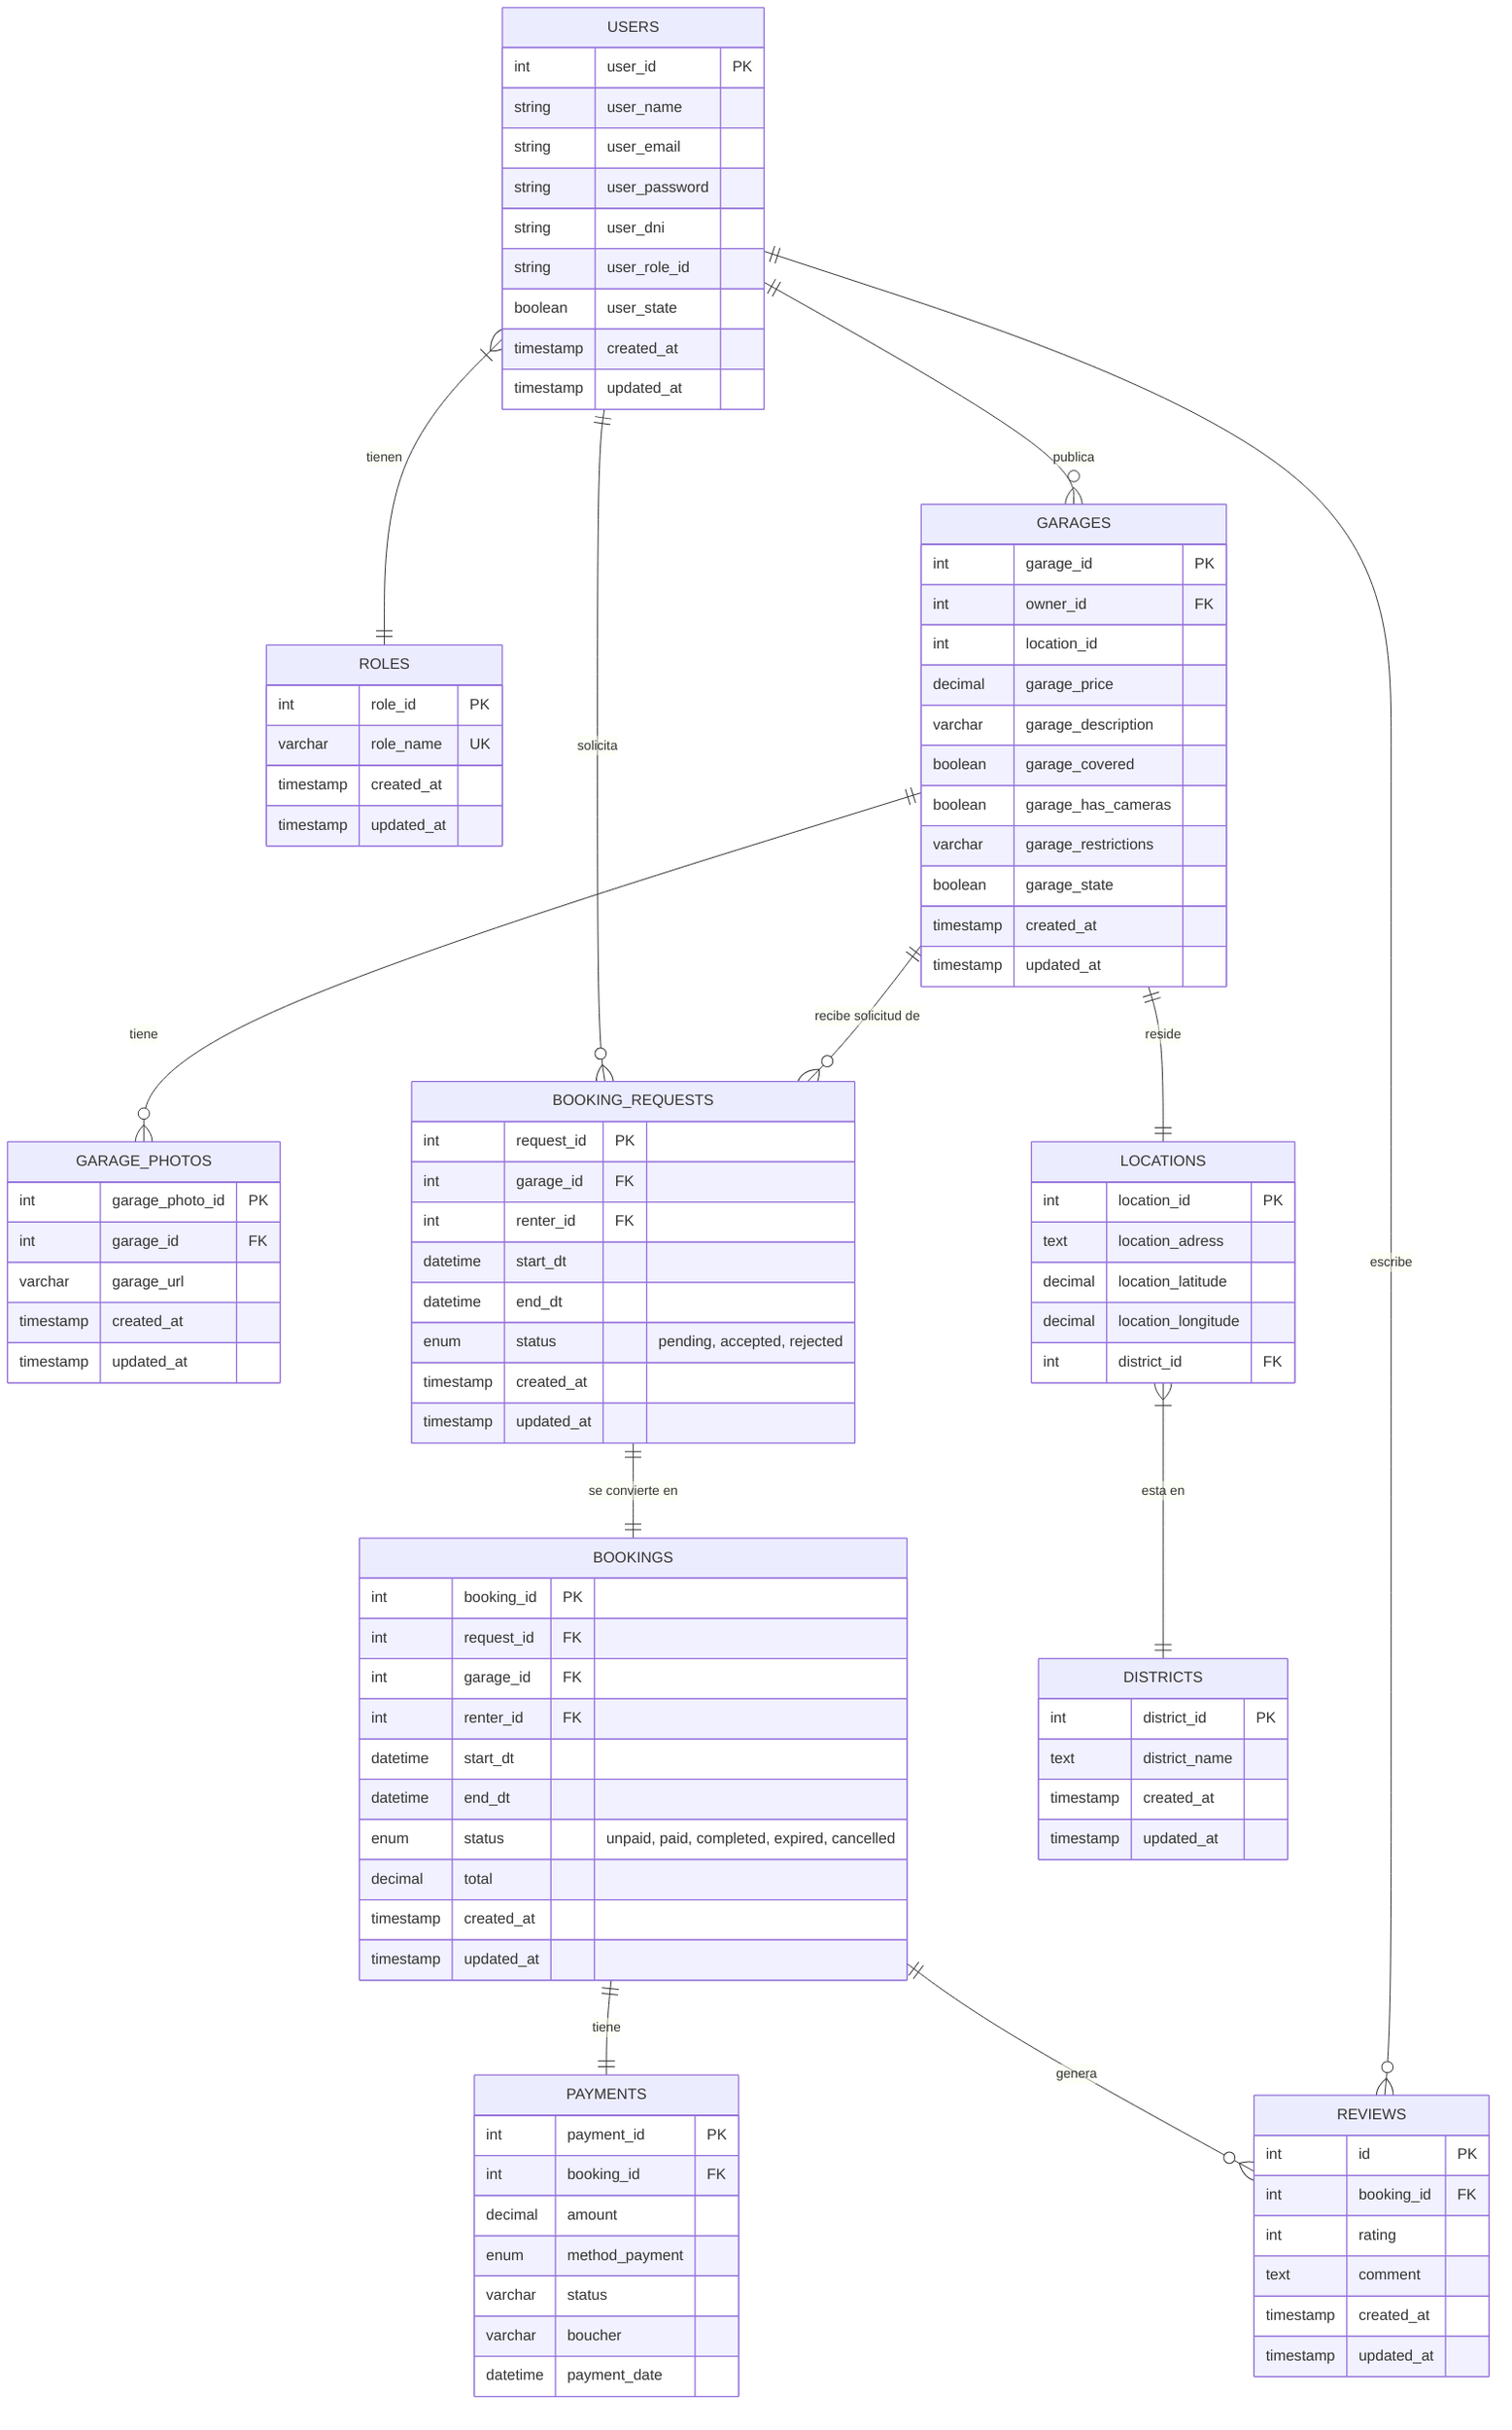 erDiagram
    USERS {
        int user_id PK
        string user_name
        string user_email
        string user_password
        string user_dni
        string user_role_id
        boolean user_state
        timestamp created_at
        timestamp updated_at
    }

    ROLES {
        int role_id PK
        varchar role_name UK
        timestamp created_at
        timestamp updated_at
    }

    GARAGES {
        int garage_id PK
        int owner_id FK
        int location_id
        decimal garage_price
        varchar garage_description
        boolean garage_covered
        boolean garage_has_cameras
        varchar garage_restrictions
        boolean garage_state
        timestamp created_at
        timestamp updated_at
    }

    GARAGE_PHOTOS {
        int garage_photo_id PK
        int garage_id FK
        varchar garage_url
        timestamp created_at
        timestamp updated_at
    }

    BOOKING_REQUESTS {
        int request_id PK
        int garage_id FK
        int renter_id FK
        datetime start_dt
        datetime end_dt
        enum status "pending, accepted, rejected"
        timestamp created_at
        timestamp updated_at
    }

    BOOKINGS {
        int booking_id PK
        int request_id FK
        int garage_id FK
        int renter_id FK
        datetime start_dt
        datetime end_dt
        enum status "unpaid, paid, completed, expired, cancelled"
        decimal total
        timestamp created_at
        timestamp updated_at
    }

    PAYMENTS {
        int payment_id PK
        int booking_id FK
        decimal amount
        enum method_payment
        varchar status
        varchar boucher
        datetime payment_date
    }

    REVIEWS {
        int id PK
        int booking_id FK
        int rating
        text comment
        timestamp created_at
        timestamp updated_at
    }

    DISTRICTS {
        int district_id PK
        text district_name
        timestamp created_at
        timestamp updated_at
    }
    
    LOCATIONS {
        int location_id PK
        text location_adress
        decimal location_latitude
        decimal location_longitude
        int district_id FK
    }

    USERS ||--o{ GARAGES : "publica"
    USERS ||--o{ BOOKING_REQUESTS : "solicita"
    USERS  }|--|| ROLES: "tienen"
    
    GARAGES ||--o{ BOOKING_REQUESTS : "recibe solicitud de"
    GARAGES ||--o{ GARAGE_PHOTOS : "tiene"
    GARAGES ||--|| LOCATIONS : "reside"

    BOOKING_REQUESTS ||--|| BOOKINGS : "se convierte en"
    
    BOOKINGS ||--|| PAYMENTS : "tiene"
    BOOKINGS ||--o{ REVIEWS : "genera"
    USERS ||--o{ REVIEWS : "escribe"
    LOCATIONS }|--|| DISTRICTS: "esta en"